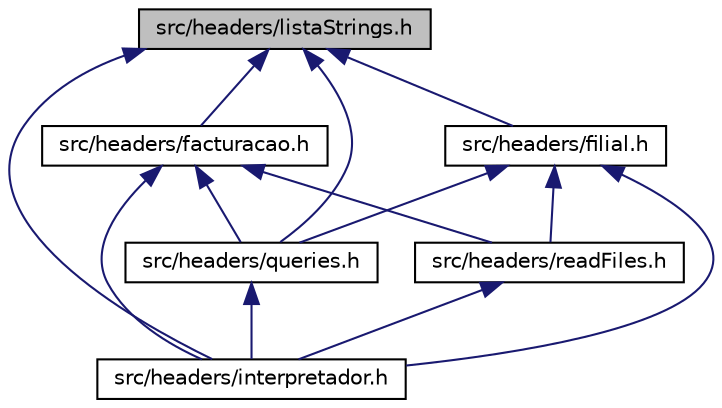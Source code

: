 digraph "src/headers/listaStrings.h"
{
  edge [fontname="Helvetica",fontsize="10",labelfontname="Helvetica",labelfontsize="10"];
  node [fontname="Helvetica",fontsize="10",shape=record];
  Node1 [label="src/headers/listaStrings.h",height=0.2,width=0.4,color="black", fillcolor="grey75", style="filled" fontcolor="black"];
  Node1 -> Node2 [dir="back",color="midnightblue",fontsize="10",style="solid"];
  Node2 [label="src/headers/facturacao.h",height=0.2,width=0.4,color="black", fillcolor="white", style="filled",URL="$facturacao_8h.html",tooltip="Protótipos das funções que trabalham com a facturacao. "];
  Node2 -> Node3 [dir="back",color="midnightblue",fontsize="10",style="solid"];
  Node3 [label="src/headers/interpretador.h",height=0.2,width=0.4,color="black", fillcolor="white", style="filled",URL="$interpretador_8h.html",tooltip="Protótipos das funções que trabalham com o Interpretador. "];
  Node2 -> Node4 [dir="back",color="midnightblue",fontsize="10",style="solid"];
  Node4 [label="src/headers/readFiles.h",height=0.2,width=0.4,color="black", fillcolor="white", style="filled",URL="$readFiles_8h.html",tooltip="Protótipos das Funções resposáveis por tratar dos ficheiros. "];
  Node4 -> Node3 [dir="back",color="midnightblue",fontsize="10",style="solid"];
  Node2 -> Node5 [dir="back",color="midnightblue",fontsize="10",style="solid"];
  Node5 [label="src/headers/queries.h",height=0.2,width=0.4,color="black", fillcolor="white", style="filled",URL="$queries_8h.html",tooltip="Protótipos das funções que trabalham com as Queries. "];
  Node5 -> Node3 [dir="back",color="midnightblue",fontsize="10",style="solid"];
  Node1 -> Node6 [dir="back",color="midnightblue",fontsize="10",style="solid"];
  Node6 [label="src/headers/filial.h",height=0.2,width=0.4,color="black", fillcolor="white", style="filled",URL="$filial_8h.html",tooltip="Protótipos das funções que trabalham com a Filial. "];
  Node6 -> Node3 [dir="back",color="midnightblue",fontsize="10",style="solid"];
  Node6 -> Node4 [dir="back",color="midnightblue",fontsize="10",style="solid"];
  Node6 -> Node5 [dir="back",color="midnightblue",fontsize="10",style="solid"];
  Node1 -> Node5 [dir="back",color="midnightblue",fontsize="10",style="solid"];
  Node1 -> Node3 [dir="back",color="midnightblue",fontsize="10",style="solid"];
}
